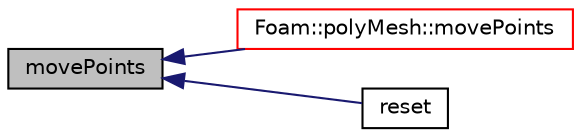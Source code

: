 digraph "movePoints"
{
  bgcolor="transparent";
  edge [fontname="Helvetica",fontsize="10",labelfontname="Helvetica",labelfontsize="10"];
  node [fontname="Helvetica",fontsize="10",shape=record];
  rankdir="LR";
  Node39308 [label="movePoints",height=0.2,width=0.4,color="black", fillcolor="grey75", style="filled", fontcolor="black"];
  Node39308 -> Node39309 [dir="back",color="midnightblue",fontsize="10",style="solid",fontname="Helvetica"];
  Node39309 [label="Foam::polyMesh::movePoints",height=0.2,width=0.4,color="red",URL="$a28565.html#a3693c648bea2e99054cbbb75d4bf4e4d",tooltip="Move points, returns volumes swept by faces in motion. "];
  Node39308 -> Node39356 [dir="back",color="midnightblue",fontsize="10",style="solid",fontname="Helvetica"];
  Node39356 [label="reset",height=0.2,width=0.4,color="black",URL="$a28685.html#ab41b6eb5558bc89bb3f4d8c450267e80",tooltip="Reset this primitiveMesh given the primitive array sizes and cells. "];
}
